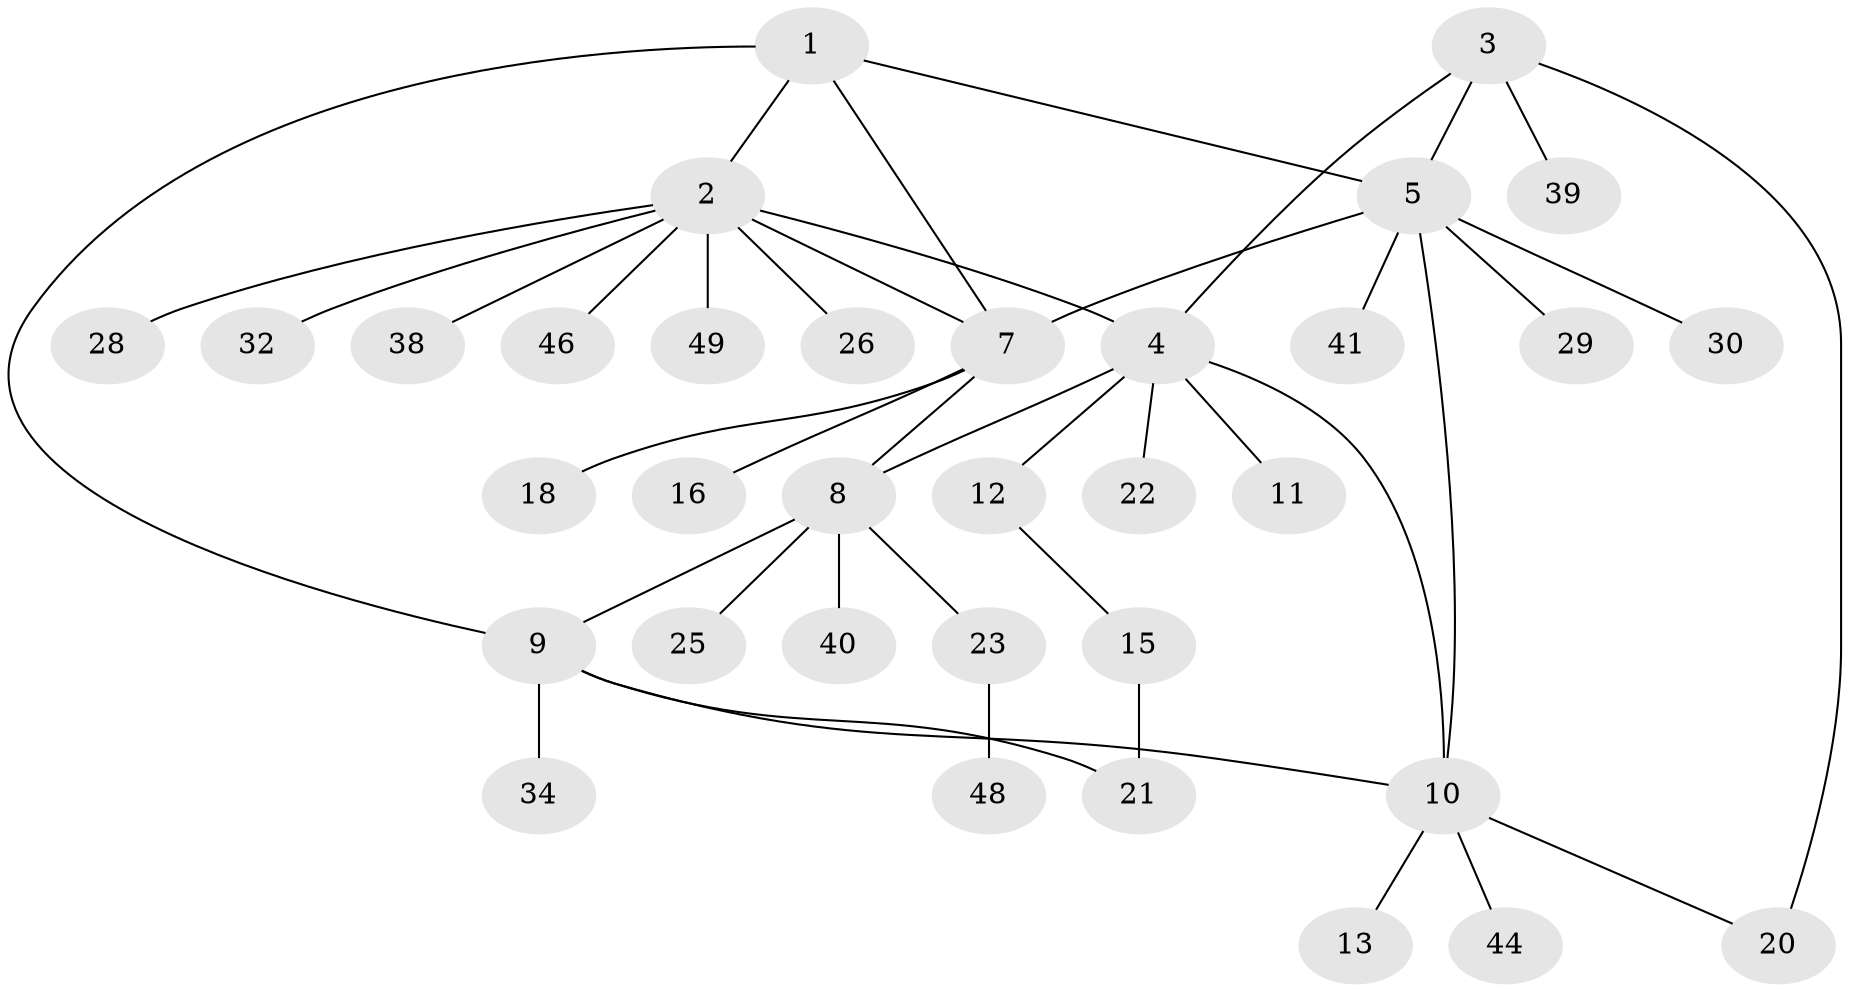 // original degree distribution, {5: 0.037037037037037035, 7: 0.07407407407407407, 3: 0.09259259259259259, 8: 0.018518518518518517, 6: 0.018518518518518517, 2: 0.24074074074074073, 1: 0.5, 4: 0.018518518518518517}
// Generated by graph-tools (version 1.1) at 2025/11/02/27/25 16:11:36]
// undirected, 34 vertices, 42 edges
graph export_dot {
graph [start="1"]
  node [color=gray90,style=filled];
  1 [super="+31"];
  2 [super="+14"];
  3 [super="+6"];
  4 [super="+19"];
  5 [super="+17"];
  7 [super="+43"];
  8 [super="+37"];
  9 [super="+24"];
  10 [super="+51"];
  11 [super="+42"];
  12 [super="+27"];
  13;
  15 [super="+54"];
  16;
  18;
  20 [super="+45"];
  21;
  22;
  23 [super="+33"];
  25 [super="+47"];
  26;
  28 [super="+35"];
  29 [super="+36"];
  30;
  32;
  34 [super="+52"];
  38;
  39;
  40;
  41 [super="+53"];
  44 [super="+50"];
  46;
  48;
  49;
  1 -- 2;
  1 -- 5;
  1 -- 7;
  1 -- 9;
  2 -- 4;
  2 -- 32;
  2 -- 46;
  2 -- 49;
  2 -- 26;
  2 -- 28;
  2 -- 38;
  2 -- 7;
  3 -- 4;
  3 -- 20;
  3 -- 5;
  3 -- 39;
  4 -- 8;
  4 -- 10;
  4 -- 11;
  4 -- 12;
  4 -- 22;
  5 -- 7;
  5 -- 10;
  5 -- 29;
  5 -- 30;
  5 -- 41;
  7 -- 8;
  7 -- 16;
  7 -- 18;
  8 -- 9;
  8 -- 23;
  8 -- 25;
  8 -- 40;
  9 -- 10;
  9 -- 21;
  9 -- 34;
  10 -- 13;
  10 -- 20;
  10 -- 44;
  12 -- 15;
  15 -- 21;
  23 -- 48;
}
